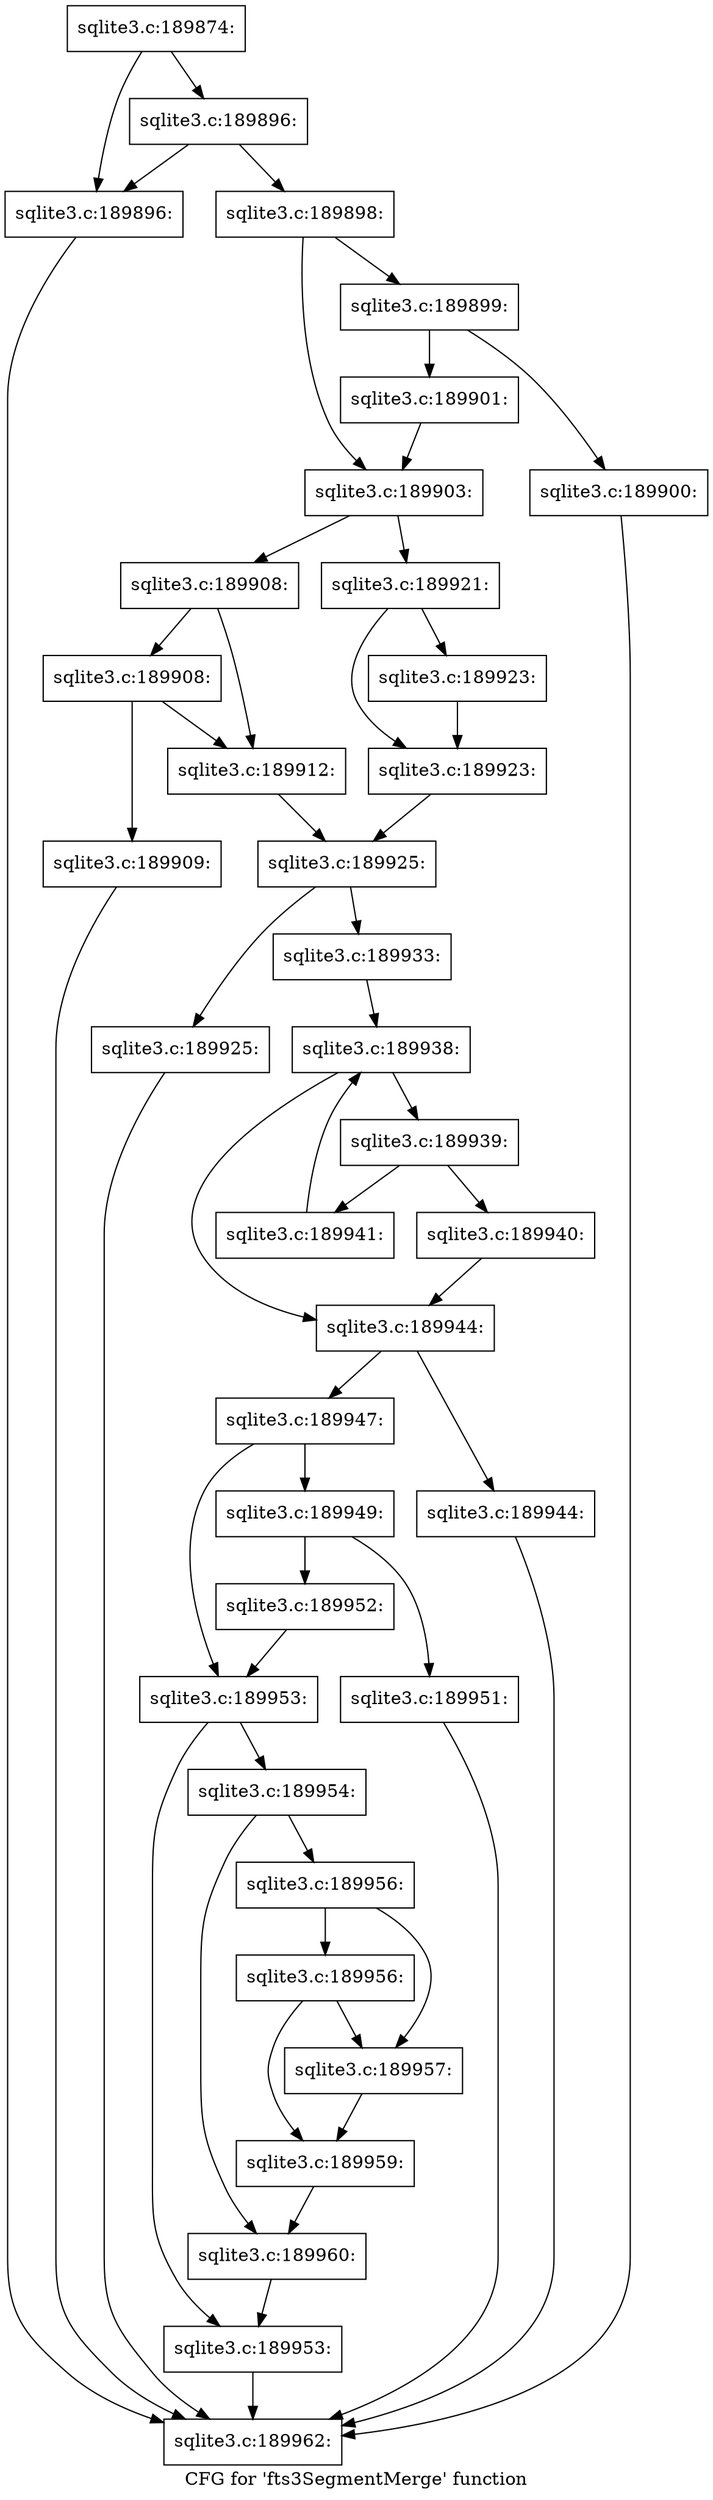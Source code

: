 digraph "CFG for 'fts3SegmentMerge' function" {
	label="CFG for 'fts3SegmentMerge' function";

	Node0x55c0fb066770 [shape=record,label="{sqlite3.c:189874:}"];
	Node0x55c0fb066770 -> Node0x55c0fb06fb50;
	Node0x55c0fb066770 -> Node0x55c0fb06f270;
	Node0x55c0fb06f270 [shape=record,label="{sqlite3.c:189896:}"];
	Node0x55c0fb06f270 -> Node0x55c0fb06fb50;
	Node0x55c0fb06f270 -> Node0x55c0fb06f220;
	Node0x55c0fb06fb50 [shape=record,label="{sqlite3.c:189896:}"];
	Node0x55c0fb06fb50 -> Node0x55c0fb070550;
	Node0x55c0fb06f220 [shape=record,label="{sqlite3.c:189898:}"];
	Node0x55c0fb06f220 -> Node0x55c0fb070670;
	Node0x55c0fb06f220 -> Node0x55c0fb0706c0;
	Node0x55c0fb070670 [shape=record,label="{sqlite3.c:189899:}"];
	Node0x55c0fb070670 -> Node0x55c0f6ce8ec0;
	Node0x55c0fb070670 -> Node0x55c0fb0711b0;
	Node0x55c0f6ce8ec0 [shape=record,label="{sqlite3.c:189900:}"];
	Node0x55c0f6ce8ec0 -> Node0x55c0fb070550;
	Node0x55c0fb0711b0 [shape=record,label="{sqlite3.c:189901:}"];
	Node0x55c0fb0711b0 -> Node0x55c0fb0706c0;
	Node0x55c0fb0706c0 [shape=record,label="{sqlite3.c:189903:}"];
	Node0x55c0fb0706c0 -> Node0x55c0fb071860;
	Node0x55c0fb0706c0 -> Node0x55c0fb071900;
	Node0x55c0fb071860 [shape=record,label="{sqlite3.c:189908:}"];
	Node0x55c0fb071860 -> Node0x55c0fb071cd0;
	Node0x55c0fb071860 -> Node0x55c0fb071c80;
	Node0x55c0fb071cd0 [shape=record,label="{sqlite3.c:189908:}"];
	Node0x55c0fb071cd0 -> Node0x55c0fb071c30;
	Node0x55c0fb071cd0 -> Node0x55c0fb071c80;
	Node0x55c0fb071c30 [shape=record,label="{sqlite3.c:189909:}"];
	Node0x55c0fb071c30 -> Node0x55c0fb070550;
	Node0x55c0fb071c80 [shape=record,label="{sqlite3.c:189912:}"];
	Node0x55c0fb071c80 -> Node0x55c0fb0718b0;
	Node0x55c0fb071900 [shape=record,label="{sqlite3.c:189921:}"];
	Node0x55c0fb071900 -> Node0x55c0fb0738a0;
	Node0x55c0fb071900 -> Node0x55c0f6ca67d0;
	Node0x55c0fb0738a0 [shape=record,label="{sqlite3.c:189923:}"];
	Node0x55c0fb0738a0 -> Node0x55c0f6ca67d0;
	Node0x55c0f6ca67d0 [shape=record,label="{sqlite3.c:189923:}"];
	Node0x55c0f6ca67d0 -> Node0x55c0fb0718b0;
	Node0x55c0fb0718b0 [shape=record,label="{sqlite3.c:189925:}"];
	Node0x55c0fb0718b0 -> Node0x55c0fb0741f0;
	Node0x55c0fb0718b0 -> Node0x55c0fb074240;
	Node0x55c0fb0741f0 [shape=record,label="{sqlite3.c:189925:}"];
	Node0x55c0fb0741f0 -> Node0x55c0fb070550;
	Node0x55c0fb074240 [shape=record,label="{sqlite3.c:189933:}"];
	Node0x55c0fb074240 -> Node0x55c0fb075190;
	Node0x55c0fb075190 [shape=record,label="{sqlite3.c:189938:}"];
	Node0x55c0fb075190 -> Node0x55c0fb075540;
	Node0x55c0fb075190 -> Node0x55c0fb0752f0;
	Node0x55c0fb075540 [shape=record,label="{sqlite3.c:189939:}"];
	Node0x55c0fb075540 -> Node0x55c0fb0759c0;
	Node0x55c0fb075540 -> Node0x55c0fb075a10;
	Node0x55c0fb0759c0 [shape=record,label="{sqlite3.c:189940:}"];
	Node0x55c0fb0759c0 -> Node0x55c0fb0752f0;
	Node0x55c0fb075a10 [shape=record,label="{sqlite3.c:189941:}"];
	Node0x55c0fb075a10 -> Node0x55c0fb075190;
	Node0x55c0fb0752f0 [shape=record,label="{sqlite3.c:189944:}"];
	Node0x55c0fb0752f0 -> Node0x55c0f6cedd60;
	Node0x55c0fb0752f0 -> Node0x55c0fb076f00;
	Node0x55c0f6cedd60 [shape=record,label="{sqlite3.c:189944:}"];
	Node0x55c0f6cedd60 -> Node0x55c0fb070550;
	Node0x55c0fb076f00 [shape=record,label="{sqlite3.c:189947:}"];
	Node0x55c0fb076f00 -> Node0x55c0fb076fe0;
	Node0x55c0fb076f00 -> Node0x55c0fb077030;
	Node0x55c0fb076fe0 [shape=record,label="{sqlite3.c:189949:}"];
	Node0x55c0fb076fe0 -> Node0x55c0f6ce90d0;
	Node0x55c0fb076fe0 -> Node0x55c0fb077a50;
	Node0x55c0f6ce90d0 [shape=record,label="{sqlite3.c:189951:}"];
	Node0x55c0f6ce90d0 -> Node0x55c0fb070550;
	Node0x55c0fb077a50 [shape=record,label="{sqlite3.c:189952:}"];
	Node0x55c0fb077a50 -> Node0x55c0fb077030;
	Node0x55c0fb077030 [shape=record,label="{sqlite3.c:189953:}"];
	Node0x55c0fb077030 -> Node0x55c0fb078350;
	Node0x55c0fb077030 -> Node0x55c0fb0783a0;
	Node0x55c0fb078350 [shape=record,label="{sqlite3.c:189954:}"];
	Node0x55c0fb078350 -> Node0x55c0f6ce8d10;
	Node0x55c0fb078350 -> Node0x55c0fb0765c0;
	Node0x55c0f6ce8d10 [shape=record,label="{sqlite3.c:189956:}"];
	Node0x55c0f6ce8d10 -> Node0x55c0fb078c70;
	Node0x55c0f6ce8d10 -> Node0x55c0fb079350;
	Node0x55c0fb079350 [shape=record,label="{sqlite3.c:189956:}"];
	Node0x55c0fb079350 -> Node0x55c0fb078c70;
	Node0x55c0fb079350 -> Node0x55c0fb079300;
	Node0x55c0fb078c70 [shape=record,label="{sqlite3.c:189957:}"];
	Node0x55c0fb078c70 -> Node0x55c0fb079300;
	Node0x55c0fb079300 [shape=record,label="{sqlite3.c:189959:}"];
	Node0x55c0fb079300 -> Node0x55c0fb0765c0;
	Node0x55c0fb0765c0 [shape=record,label="{sqlite3.c:189960:}"];
	Node0x55c0fb0765c0 -> Node0x55c0fb0783a0;
	Node0x55c0fb0783a0 [shape=record,label="{sqlite3.c:189953:}"];
	Node0x55c0fb0783a0 -> Node0x55c0fb070550;
	Node0x55c0fb070550 [shape=record,label="{sqlite3.c:189962:}"];
}
